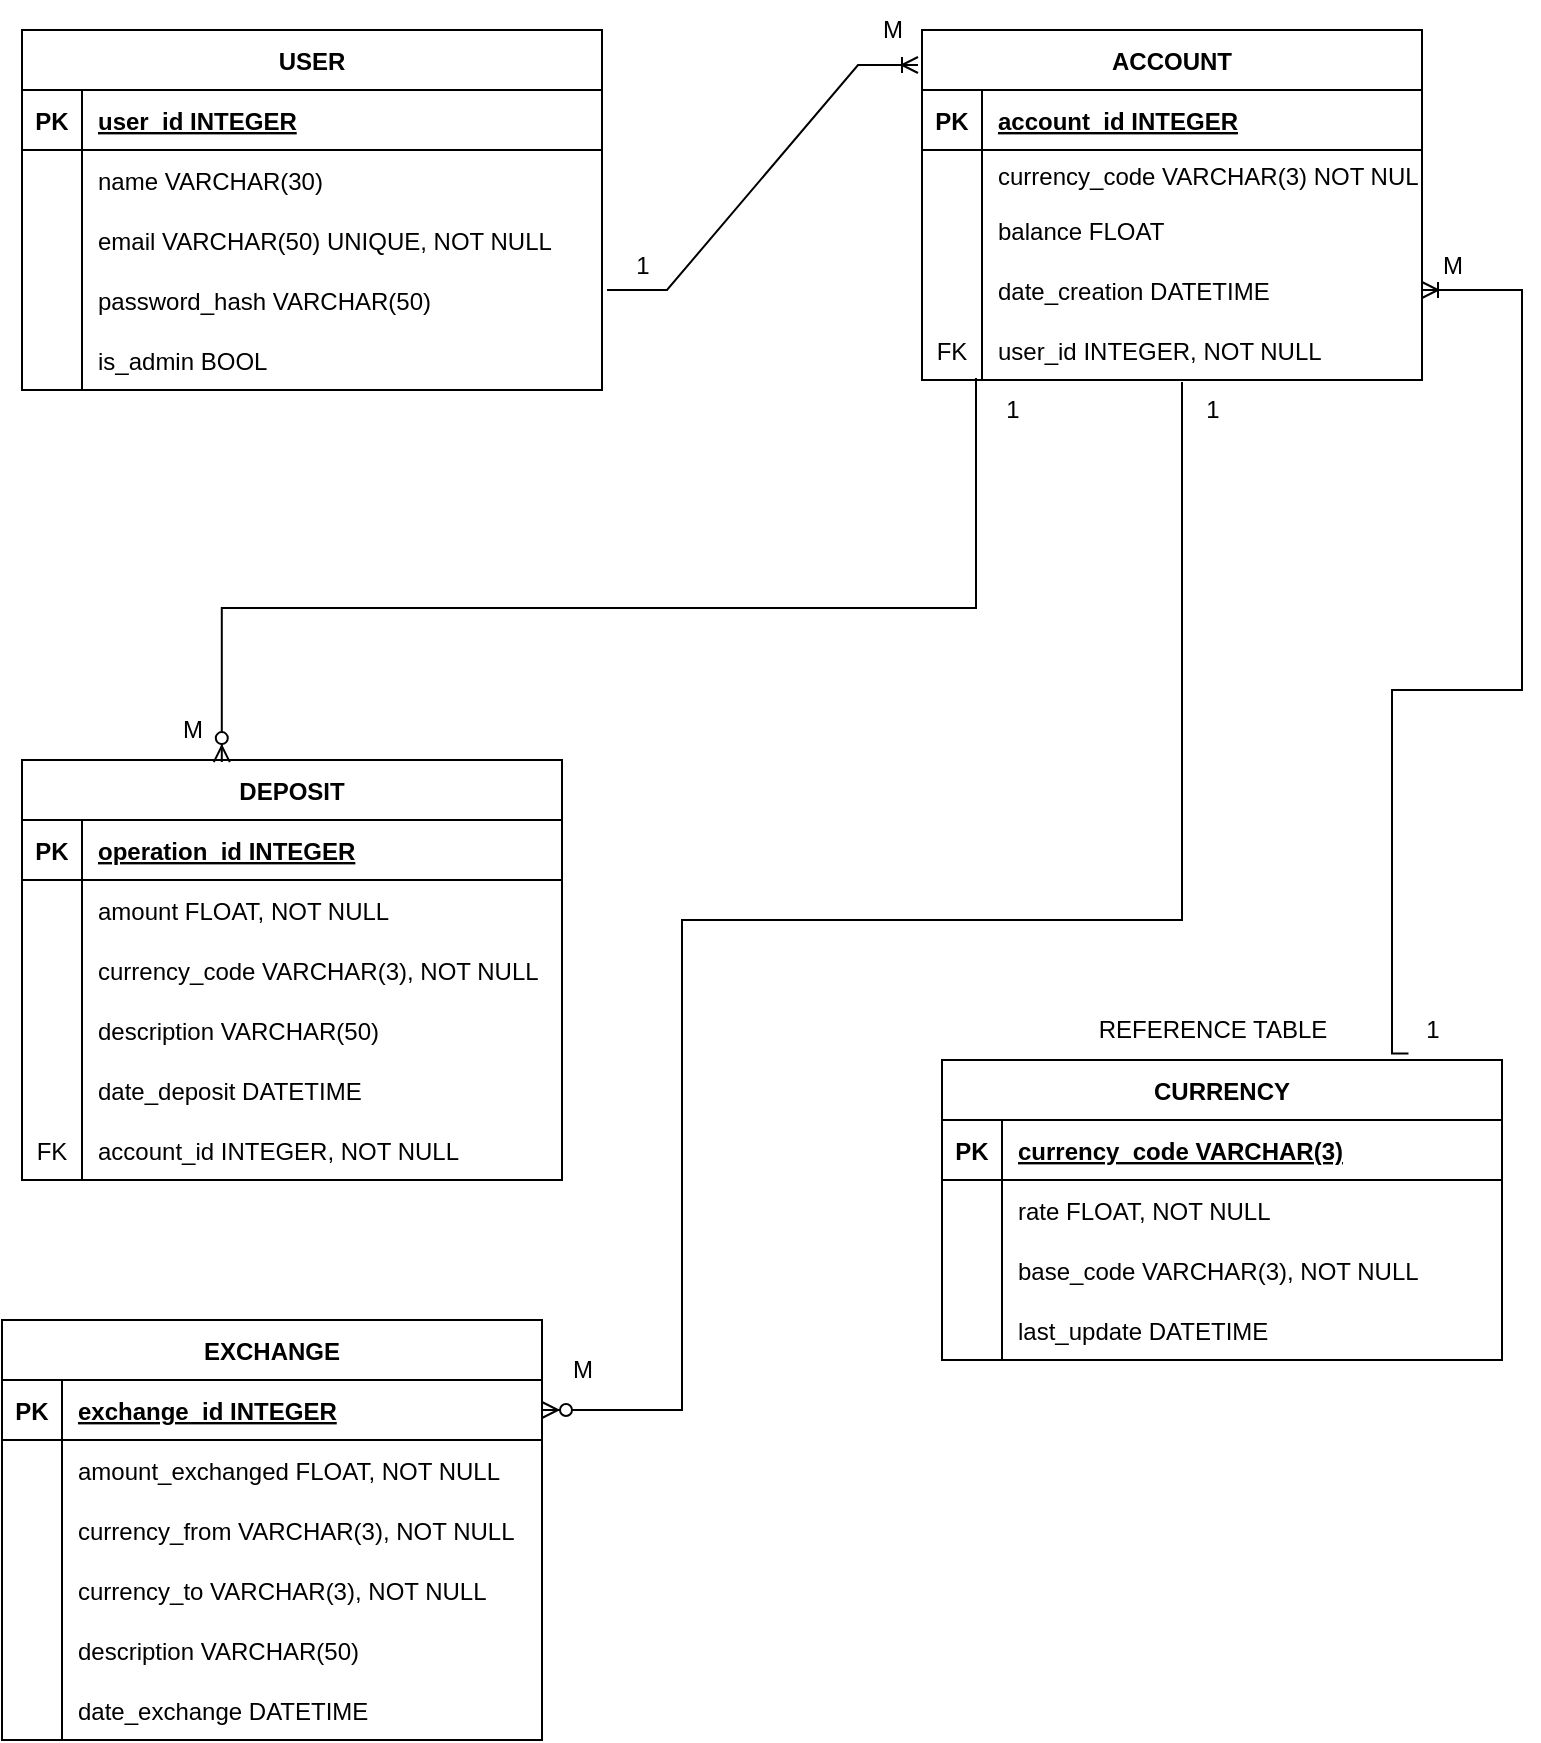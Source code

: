 <mxfile version="24.7.14">
  <diagram id="R2lEEEUBdFMjLlhIrx00" name="Page-1">
    <mxGraphModel dx="1434" dy="738" grid="1" gridSize="10" guides="1" tooltips="1" connect="1" arrows="1" fold="1" page="1" pageScale="1" pageWidth="850" pageHeight="1100" math="0" shadow="0" extFonts="Permanent Marker^https://fonts.googleapis.com/css?family=Permanent+Marker">
      <root>
        <mxCell id="0" />
        <mxCell id="1" parent="0" />
        <mxCell id="C-vyLk0tnHw3VtMMgP7b-23" value="USER" style="shape=table;startSize=30;container=1;collapsible=1;childLayout=tableLayout;fixedRows=1;rowLines=0;fontStyle=1;align=center;resizeLast=1;" parent="1" vertex="1">
          <mxGeometry x="80" y="135" width="290" height="180" as="geometry" />
        </mxCell>
        <mxCell id="C-vyLk0tnHw3VtMMgP7b-24" value="" style="shape=partialRectangle;collapsible=0;dropTarget=0;pointerEvents=0;fillColor=none;points=[[0,0.5],[1,0.5]];portConstraint=eastwest;top=0;left=0;right=0;bottom=1;" parent="C-vyLk0tnHw3VtMMgP7b-23" vertex="1">
          <mxGeometry y="30" width="290" height="30" as="geometry" />
        </mxCell>
        <mxCell id="C-vyLk0tnHw3VtMMgP7b-25" value="PK" style="shape=partialRectangle;overflow=hidden;connectable=0;fillColor=none;top=0;left=0;bottom=0;right=0;fontStyle=1;" parent="C-vyLk0tnHw3VtMMgP7b-24" vertex="1">
          <mxGeometry width="30" height="30" as="geometry">
            <mxRectangle width="30" height="30" as="alternateBounds" />
          </mxGeometry>
        </mxCell>
        <mxCell id="C-vyLk0tnHw3VtMMgP7b-26" value="user_id INTEGER" style="shape=partialRectangle;overflow=hidden;connectable=0;fillColor=none;top=0;left=0;bottom=0;right=0;align=left;spacingLeft=6;fontStyle=5;" parent="C-vyLk0tnHw3VtMMgP7b-24" vertex="1">
          <mxGeometry x="30" width="260" height="30" as="geometry">
            <mxRectangle width="260" height="30" as="alternateBounds" />
          </mxGeometry>
        </mxCell>
        <mxCell id="C-vyLk0tnHw3VtMMgP7b-27" value="" style="shape=partialRectangle;collapsible=0;dropTarget=0;pointerEvents=0;fillColor=none;points=[[0,0.5],[1,0.5]];portConstraint=eastwest;top=0;left=0;right=0;bottom=0;" parent="C-vyLk0tnHw3VtMMgP7b-23" vertex="1">
          <mxGeometry y="60" width="290" height="30" as="geometry" />
        </mxCell>
        <mxCell id="C-vyLk0tnHw3VtMMgP7b-28" value="" style="shape=partialRectangle;overflow=hidden;connectable=0;fillColor=none;top=0;left=0;bottom=0;right=0;" parent="C-vyLk0tnHw3VtMMgP7b-27" vertex="1">
          <mxGeometry width="30" height="30" as="geometry">
            <mxRectangle width="30" height="30" as="alternateBounds" />
          </mxGeometry>
        </mxCell>
        <mxCell id="C-vyLk0tnHw3VtMMgP7b-29" value="name VARCHAR(30)" style="shape=partialRectangle;overflow=hidden;connectable=0;fillColor=none;top=0;left=0;bottom=0;right=0;align=left;spacingLeft=6;" parent="C-vyLk0tnHw3VtMMgP7b-27" vertex="1">
          <mxGeometry x="30" width="260" height="30" as="geometry">
            <mxRectangle width="260" height="30" as="alternateBounds" />
          </mxGeometry>
        </mxCell>
        <mxCell id="g5KCxfN041PWaLVJbJEF-1" style="shape=partialRectangle;collapsible=0;dropTarget=0;pointerEvents=0;fillColor=none;points=[[0,0.5],[1,0.5]];portConstraint=eastwest;top=0;left=0;right=0;bottom=0;" parent="C-vyLk0tnHw3VtMMgP7b-23" vertex="1">
          <mxGeometry y="90" width="290" height="30" as="geometry" />
        </mxCell>
        <mxCell id="g5KCxfN041PWaLVJbJEF-2" style="shape=partialRectangle;overflow=hidden;connectable=0;fillColor=none;top=0;left=0;bottom=0;right=0;" parent="g5KCxfN041PWaLVJbJEF-1" vertex="1">
          <mxGeometry width="30" height="30" as="geometry">
            <mxRectangle width="30" height="30" as="alternateBounds" />
          </mxGeometry>
        </mxCell>
        <mxCell id="g5KCxfN041PWaLVJbJEF-3" value="email VARCHAR(50) UNIQUE, NOT NULL" style="shape=partialRectangle;overflow=hidden;connectable=0;fillColor=none;top=0;left=0;bottom=0;right=0;align=left;spacingLeft=6;" parent="g5KCxfN041PWaLVJbJEF-1" vertex="1">
          <mxGeometry x="30" width="260" height="30" as="geometry">
            <mxRectangle width="260" height="30" as="alternateBounds" />
          </mxGeometry>
        </mxCell>
        <mxCell id="g5KCxfN041PWaLVJbJEF-4" style="shape=partialRectangle;collapsible=0;dropTarget=0;pointerEvents=0;fillColor=none;points=[[0,0.5],[1,0.5]];portConstraint=eastwest;top=0;left=0;right=0;bottom=0;" parent="C-vyLk0tnHw3VtMMgP7b-23" vertex="1">
          <mxGeometry y="120" width="290" height="30" as="geometry" />
        </mxCell>
        <mxCell id="g5KCxfN041PWaLVJbJEF-5" style="shape=partialRectangle;overflow=hidden;connectable=0;fillColor=none;top=0;left=0;bottom=0;right=0;" parent="g5KCxfN041PWaLVJbJEF-4" vertex="1">
          <mxGeometry width="30" height="30" as="geometry">
            <mxRectangle width="30" height="30" as="alternateBounds" />
          </mxGeometry>
        </mxCell>
        <mxCell id="g5KCxfN041PWaLVJbJEF-6" value="password_hash VARCHAR(50)" style="shape=partialRectangle;overflow=hidden;connectable=0;fillColor=none;top=0;left=0;bottom=0;right=0;align=left;spacingLeft=6;" parent="g5KCxfN041PWaLVJbJEF-4" vertex="1">
          <mxGeometry x="30" width="260" height="30" as="geometry">
            <mxRectangle width="260" height="30" as="alternateBounds" />
          </mxGeometry>
        </mxCell>
        <mxCell id="PulEYo1Ob-rFSfLaga_--1" style="shape=partialRectangle;collapsible=0;dropTarget=0;pointerEvents=0;fillColor=none;points=[[0,0.5],[1,0.5]];portConstraint=eastwest;top=0;left=0;right=0;bottom=0;" parent="C-vyLk0tnHw3VtMMgP7b-23" vertex="1">
          <mxGeometry y="150" width="290" height="30" as="geometry" />
        </mxCell>
        <mxCell id="PulEYo1Ob-rFSfLaga_--2" style="shape=partialRectangle;overflow=hidden;connectable=0;fillColor=none;top=0;left=0;bottom=0;right=0;" parent="PulEYo1Ob-rFSfLaga_--1" vertex="1">
          <mxGeometry width="30" height="30" as="geometry">
            <mxRectangle width="30" height="30" as="alternateBounds" />
          </mxGeometry>
        </mxCell>
        <mxCell id="PulEYo1Ob-rFSfLaga_--3" value="is_admin BOOL" style="shape=partialRectangle;overflow=hidden;connectable=0;fillColor=none;top=0;left=0;bottom=0;right=0;align=left;spacingLeft=6;" parent="PulEYo1Ob-rFSfLaga_--1" vertex="1">
          <mxGeometry x="30" width="260" height="30" as="geometry">
            <mxRectangle width="260" height="30" as="alternateBounds" />
          </mxGeometry>
        </mxCell>
        <mxCell id="C-vyLk0tnHw3VtMMgP7b-2" value="ACCOUNT" style="shape=table;startSize=30;container=1;collapsible=1;childLayout=tableLayout;fixedRows=1;rowLines=0;fontStyle=1;align=center;resizeLast=1;" parent="1" vertex="1">
          <mxGeometry x="530" y="135" width="250" height="175" as="geometry" />
        </mxCell>
        <mxCell id="C-vyLk0tnHw3VtMMgP7b-3" value="" style="shape=partialRectangle;collapsible=0;dropTarget=0;pointerEvents=0;fillColor=none;points=[[0,0.5],[1,0.5]];portConstraint=eastwest;top=0;left=0;right=0;bottom=1;" parent="C-vyLk0tnHw3VtMMgP7b-2" vertex="1">
          <mxGeometry y="30" width="250" height="30" as="geometry" />
        </mxCell>
        <mxCell id="C-vyLk0tnHw3VtMMgP7b-4" value="PK" style="shape=partialRectangle;overflow=hidden;connectable=0;fillColor=none;top=0;left=0;bottom=0;right=0;fontStyle=1;" parent="C-vyLk0tnHw3VtMMgP7b-3" vertex="1">
          <mxGeometry width="30" height="30" as="geometry">
            <mxRectangle width="30" height="30" as="alternateBounds" />
          </mxGeometry>
        </mxCell>
        <mxCell id="C-vyLk0tnHw3VtMMgP7b-5" value="account_id INTEGER" style="shape=partialRectangle;overflow=hidden;connectable=0;fillColor=none;top=0;left=0;bottom=0;right=0;align=left;spacingLeft=6;fontStyle=5;" parent="C-vyLk0tnHw3VtMMgP7b-3" vertex="1">
          <mxGeometry x="30" width="220" height="30" as="geometry">
            <mxRectangle width="220" height="30" as="alternateBounds" />
          </mxGeometry>
        </mxCell>
        <mxCell id="C-vyLk0tnHw3VtMMgP7b-6" value="" style="shape=partialRectangle;collapsible=0;dropTarget=0;pointerEvents=0;fillColor=none;points=[[0,0.5],[1,0.5]];portConstraint=eastwest;top=0;left=0;right=0;bottom=0;" parent="C-vyLk0tnHw3VtMMgP7b-2" vertex="1">
          <mxGeometry y="60" width="250" height="25" as="geometry" />
        </mxCell>
        <mxCell id="C-vyLk0tnHw3VtMMgP7b-7" value="" style="shape=partialRectangle;overflow=hidden;connectable=0;fillColor=none;top=0;left=0;bottom=0;right=0;" parent="C-vyLk0tnHw3VtMMgP7b-6" vertex="1">
          <mxGeometry width="30" height="25" as="geometry">
            <mxRectangle width="30" height="25" as="alternateBounds" />
          </mxGeometry>
        </mxCell>
        <mxCell id="C-vyLk0tnHw3VtMMgP7b-8" value="currency_code VARCHAR(3) NOT NULL" style="shape=partialRectangle;overflow=hidden;connectable=0;fillColor=none;top=0;left=0;bottom=0;right=0;align=left;spacingLeft=6;" parent="C-vyLk0tnHw3VtMMgP7b-6" vertex="1">
          <mxGeometry x="30" width="220" height="25" as="geometry">
            <mxRectangle width="220" height="25" as="alternateBounds" />
          </mxGeometry>
        </mxCell>
        <mxCell id="g5KCxfN041PWaLVJbJEF-13" style="shape=partialRectangle;collapsible=0;dropTarget=0;pointerEvents=0;fillColor=none;points=[[0,0.5],[1,0.5]];portConstraint=eastwest;top=0;left=0;right=0;bottom=0;" parent="C-vyLk0tnHw3VtMMgP7b-2" vertex="1">
          <mxGeometry y="85" width="250" height="30" as="geometry" />
        </mxCell>
        <mxCell id="g5KCxfN041PWaLVJbJEF-14" value="" style="shape=partialRectangle;overflow=hidden;connectable=0;fillColor=none;top=0;left=0;bottom=0;right=0;" parent="g5KCxfN041PWaLVJbJEF-13" vertex="1">
          <mxGeometry width="30" height="30" as="geometry">
            <mxRectangle width="30" height="30" as="alternateBounds" />
          </mxGeometry>
        </mxCell>
        <mxCell id="g5KCxfN041PWaLVJbJEF-15" value="balance FLOAT" style="shape=partialRectangle;overflow=hidden;connectable=0;fillColor=none;top=0;left=0;bottom=0;right=0;align=left;spacingLeft=6;" parent="g5KCxfN041PWaLVJbJEF-13" vertex="1">
          <mxGeometry x="30" width="220" height="30" as="geometry">
            <mxRectangle width="220" height="30" as="alternateBounds" />
          </mxGeometry>
        </mxCell>
        <mxCell id="C-vyLk0tnHw3VtMMgP7b-9" value="" style="shape=partialRectangle;collapsible=0;dropTarget=0;pointerEvents=0;fillColor=none;points=[[0,0.5],[1,0.5]];portConstraint=eastwest;top=0;left=0;right=0;bottom=0;" parent="C-vyLk0tnHw3VtMMgP7b-2" vertex="1">
          <mxGeometry y="115" width="250" height="30" as="geometry" />
        </mxCell>
        <mxCell id="C-vyLk0tnHw3VtMMgP7b-10" value="" style="shape=partialRectangle;overflow=hidden;connectable=0;fillColor=none;top=0;left=0;bottom=0;right=0;" parent="C-vyLk0tnHw3VtMMgP7b-9" vertex="1">
          <mxGeometry width="30" height="30" as="geometry">
            <mxRectangle width="30" height="30" as="alternateBounds" />
          </mxGeometry>
        </mxCell>
        <mxCell id="C-vyLk0tnHw3VtMMgP7b-11" value="date_creation DATETIME" style="shape=partialRectangle;overflow=hidden;connectable=0;fillColor=none;top=0;left=0;bottom=0;right=0;align=left;spacingLeft=6;" parent="C-vyLk0tnHw3VtMMgP7b-9" vertex="1">
          <mxGeometry x="30" width="220" height="30" as="geometry">
            <mxRectangle width="220" height="30" as="alternateBounds" />
          </mxGeometry>
        </mxCell>
        <mxCell id="g5KCxfN041PWaLVJbJEF-10" style="shape=partialRectangle;collapsible=0;dropTarget=0;pointerEvents=0;fillColor=none;points=[[0,0.5],[1,0.5]];portConstraint=eastwest;top=0;left=0;right=0;bottom=0;" parent="C-vyLk0tnHw3VtMMgP7b-2" vertex="1">
          <mxGeometry y="145" width="250" height="30" as="geometry" />
        </mxCell>
        <mxCell id="g5KCxfN041PWaLVJbJEF-11" value="FK" style="shape=partialRectangle;overflow=hidden;connectable=0;fillColor=none;top=0;left=0;bottom=0;right=0;" parent="g5KCxfN041PWaLVJbJEF-10" vertex="1">
          <mxGeometry width="30" height="30" as="geometry">
            <mxRectangle width="30" height="30" as="alternateBounds" />
          </mxGeometry>
        </mxCell>
        <mxCell id="g5KCxfN041PWaLVJbJEF-12" value="user_id INTEGER, NOT NULL" style="shape=partialRectangle;overflow=hidden;connectable=0;fillColor=none;top=0;left=0;bottom=0;right=0;align=left;spacingLeft=6;" parent="g5KCxfN041PWaLVJbJEF-10" vertex="1">
          <mxGeometry x="30" width="220" height="30" as="geometry">
            <mxRectangle width="220" height="30" as="alternateBounds" />
          </mxGeometry>
        </mxCell>
        <mxCell id="g5KCxfN041PWaLVJbJEF-16" value="DEPOSIT" style="shape=table;startSize=30;container=1;collapsible=1;childLayout=tableLayout;fixedRows=1;rowLines=0;fontStyle=1;align=center;resizeLast=1;" parent="1" vertex="1">
          <mxGeometry x="80" y="500" width="270" height="210" as="geometry" />
        </mxCell>
        <mxCell id="g5KCxfN041PWaLVJbJEF-17" value="" style="shape=partialRectangle;collapsible=0;dropTarget=0;pointerEvents=0;fillColor=none;points=[[0,0.5],[1,0.5]];portConstraint=eastwest;top=0;left=0;right=0;bottom=1;" parent="g5KCxfN041PWaLVJbJEF-16" vertex="1">
          <mxGeometry y="30" width="270" height="30" as="geometry" />
        </mxCell>
        <mxCell id="g5KCxfN041PWaLVJbJEF-18" value="PK" style="shape=partialRectangle;overflow=hidden;connectable=0;fillColor=none;top=0;left=0;bottom=0;right=0;fontStyle=1;" parent="g5KCxfN041PWaLVJbJEF-17" vertex="1">
          <mxGeometry width="30" height="30" as="geometry">
            <mxRectangle width="30" height="30" as="alternateBounds" />
          </mxGeometry>
        </mxCell>
        <mxCell id="g5KCxfN041PWaLVJbJEF-19" value="operation_id INTEGER" style="shape=partialRectangle;overflow=hidden;connectable=0;fillColor=none;top=0;left=0;bottom=0;right=0;align=left;spacingLeft=6;fontStyle=5;" parent="g5KCxfN041PWaLVJbJEF-17" vertex="1">
          <mxGeometry x="30" width="240" height="30" as="geometry">
            <mxRectangle width="240" height="30" as="alternateBounds" />
          </mxGeometry>
        </mxCell>
        <mxCell id="g5KCxfN041PWaLVJbJEF-20" value="" style="shape=partialRectangle;collapsible=0;dropTarget=0;pointerEvents=0;fillColor=none;points=[[0,0.5],[1,0.5]];portConstraint=eastwest;top=0;left=0;right=0;bottom=0;" parent="g5KCxfN041PWaLVJbJEF-16" vertex="1">
          <mxGeometry y="60" width="270" height="30" as="geometry" />
        </mxCell>
        <mxCell id="g5KCxfN041PWaLVJbJEF-21" value="" style="shape=partialRectangle;overflow=hidden;connectable=0;fillColor=none;top=0;left=0;bottom=0;right=0;" parent="g5KCxfN041PWaLVJbJEF-20" vertex="1">
          <mxGeometry width="30" height="30" as="geometry">
            <mxRectangle width="30" height="30" as="alternateBounds" />
          </mxGeometry>
        </mxCell>
        <mxCell id="g5KCxfN041PWaLVJbJEF-22" value="amount FLOAT, NOT NULL" style="shape=partialRectangle;overflow=hidden;connectable=0;fillColor=none;top=0;left=0;bottom=0;right=0;align=left;spacingLeft=6;" parent="g5KCxfN041PWaLVJbJEF-20" vertex="1">
          <mxGeometry x="30" width="240" height="30" as="geometry">
            <mxRectangle width="240" height="30" as="alternateBounds" />
          </mxGeometry>
        </mxCell>
        <mxCell id="g5KCxfN041PWaLVJbJEF-23" style="shape=partialRectangle;collapsible=0;dropTarget=0;pointerEvents=0;fillColor=none;points=[[0,0.5],[1,0.5]];portConstraint=eastwest;top=0;left=0;right=0;bottom=0;" parent="g5KCxfN041PWaLVJbJEF-16" vertex="1">
          <mxGeometry y="90" width="270" height="30" as="geometry" />
        </mxCell>
        <mxCell id="g5KCxfN041PWaLVJbJEF-24" value="" style="shape=partialRectangle;overflow=hidden;connectable=0;fillColor=none;top=0;left=0;bottom=0;right=0;" parent="g5KCxfN041PWaLVJbJEF-23" vertex="1">
          <mxGeometry width="30" height="30" as="geometry">
            <mxRectangle width="30" height="30" as="alternateBounds" />
          </mxGeometry>
        </mxCell>
        <mxCell id="g5KCxfN041PWaLVJbJEF-25" value="currency_code VARCHAR(3), NOT NULL" style="shape=partialRectangle;overflow=hidden;connectable=0;fillColor=none;top=0;left=0;bottom=0;right=0;align=left;spacingLeft=6;" parent="g5KCxfN041PWaLVJbJEF-23" vertex="1">
          <mxGeometry x="30" width="240" height="30" as="geometry">
            <mxRectangle width="240" height="30" as="alternateBounds" />
          </mxGeometry>
        </mxCell>
        <mxCell id="g5KCxfN041PWaLVJbJEF-26" value="" style="shape=partialRectangle;collapsible=0;dropTarget=0;pointerEvents=0;fillColor=none;points=[[0,0.5],[1,0.5]];portConstraint=eastwest;top=0;left=0;right=0;bottom=0;" parent="g5KCxfN041PWaLVJbJEF-16" vertex="1">
          <mxGeometry y="120" width="270" height="30" as="geometry" />
        </mxCell>
        <mxCell id="g5KCxfN041PWaLVJbJEF-27" value="" style="shape=partialRectangle;overflow=hidden;connectable=0;fillColor=none;top=0;left=0;bottom=0;right=0;" parent="g5KCxfN041PWaLVJbJEF-26" vertex="1">
          <mxGeometry width="30" height="30" as="geometry">
            <mxRectangle width="30" height="30" as="alternateBounds" />
          </mxGeometry>
        </mxCell>
        <mxCell id="g5KCxfN041PWaLVJbJEF-28" value="description VARCHAR(50)" style="shape=partialRectangle;overflow=hidden;connectable=0;fillColor=none;top=0;left=0;bottom=0;right=0;align=left;spacingLeft=6;" parent="g5KCxfN041PWaLVJbJEF-26" vertex="1">
          <mxGeometry x="30" width="240" height="30" as="geometry">
            <mxRectangle width="240" height="30" as="alternateBounds" />
          </mxGeometry>
        </mxCell>
        <mxCell id="g5KCxfN041PWaLVJbJEF-29" style="shape=partialRectangle;collapsible=0;dropTarget=0;pointerEvents=0;fillColor=none;points=[[0,0.5],[1,0.5]];portConstraint=eastwest;top=0;left=0;right=0;bottom=0;" parent="g5KCxfN041PWaLVJbJEF-16" vertex="1">
          <mxGeometry y="150" width="270" height="30" as="geometry" />
        </mxCell>
        <mxCell id="g5KCxfN041PWaLVJbJEF-30" value="" style="shape=partialRectangle;overflow=hidden;connectable=0;fillColor=none;top=0;left=0;bottom=0;right=0;" parent="g5KCxfN041PWaLVJbJEF-29" vertex="1">
          <mxGeometry width="30" height="30" as="geometry">
            <mxRectangle width="30" height="30" as="alternateBounds" />
          </mxGeometry>
        </mxCell>
        <mxCell id="g5KCxfN041PWaLVJbJEF-31" value="date_deposit DATETIME" style="shape=partialRectangle;overflow=hidden;connectable=0;fillColor=none;top=0;left=0;bottom=0;right=0;align=left;spacingLeft=6;" parent="g5KCxfN041PWaLVJbJEF-29" vertex="1">
          <mxGeometry x="30" width="240" height="30" as="geometry">
            <mxRectangle width="240" height="30" as="alternateBounds" />
          </mxGeometry>
        </mxCell>
        <mxCell id="g5KCxfN041PWaLVJbJEF-32" style="shape=partialRectangle;collapsible=0;dropTarget=0;pointerEvents=0;fillColor=none;points=[[0,0.5],[1,0.5]];portConstraint=eastwest;top=0;left=0;right=0;bottom=0;" parent="g5KCxfN041PWaLVJbJEF-16" vertex="1">
          <mxGeometry y="180" width="270" height="30" as="geometry" />
        </mxCell>
        <mxCell id="g5KCxfN041PWaLVJbJEF-33" value="FK" style="shape=partialRectangle;overflow=hidden;connectable=0;fillColor=none;top=0;left=0;bottom=0;right=0;" parent="g5KCxfN041PWaLVJbJEF-32" vertex="1">
          <mxGeometry width="30" height="30" as="geometry">
            <mxRectangle width="30" height="30" as="alternateBounds" />
          </mxGeometry>
        </mxCell>
        <mxCell id="g5KCxfN041PWaLVJbJEF-34" value="account_id INTEGER, NOT NULL" style="shape=partialRectangle;overflow=hidden;connectable=0;fillColor=none;top=0;left=0;bottom=0;right=0;align=left;spacingLeft=6;" parent="g5KCxfN041PWaLVJbJEF-32" vertex="1">
          <mxGeometry x="30" width="240" height="30" as="geometry">
            <mxRectangle width="240" height="30" as="alternateBounds" />
          </mxGeometry>
        </mxCell>
        <mxCell id="g5KCxfN041PWaLVJbJEF-38" value="EXCHANGE" style="shape=table;startSize=30;container=1;collapsible=1;childLayout=tableLayout;fixedRows=1;rowLines=0;fontStyle=1;align=center;resizeLast=1;" parent="1" vertex="1">
          <mxGeometry x="70" y="780" width="270" height="210" as="geometry" />
        </mxCell>
        <mxCell id="g5KCxfN041PWaLVJbJEF-39" value="" style="shape=partialRectangle;collapsible=0;dropTarget=0;pointerEvents=0;fillColor=none;points=[[0,0.5],[1,0.5]];portConstraint=eastwest;top=0;left=0;right=0;bottom=1;" parent="g5KCxfN041PWaLVJbJEF-38" vertex="1">
          <mxGeometry y="30" width="270" height="30" as="geometry" />
        </mxCell>
        <mxCell id="g5KCxfN041PWaLVJbJEF-40" value="PK" style="shape=partialRectangle;overflow=hidden;connectable=0;fillColor=none;top=0;left=0;bottom=0;right=0;fontStyle=1;" parent="g5KCxfN041PWaLVJbJEF-39" vertex="1">
          <mxGeometry width="30" height="30" as="geometry">
            <mxRectangle width="30" height="30" as="alternateBounds" />
          </mxGeometry>
        </mxCell>
        <mxCell id="g5KCxfN041PWaLVJbJEF-41" value="exchange_id INTEGER" style="shape=partialRectangle;overflow=hidden;connectable=0;fillColor=none;top=0;left=0;bottom=0;right=0;align=left;spacingLeft=6;fontStyle=5;" parent="g5KCxfN041PWaLVJbJEF-39" vertex="1">
          <mxGeometry x="30" width="240" height="30" as="geometry">
            <mxRectangle width="240" height="30" as="alternateBounds" />
          </mxGeometry>
        </mxCell>
        <mxCell id="g5KCxfN041PWaLVJbJEF-42" value="" style="shape=partialRectangle;collapsible=0;dropTarget=0;pointerEvents=0;fillColor=none;points=[[0,0.5],[1,0.5]];portConstraint=eastwest;top=0;left=0;right=0;bottom=0;" parent="g5KCxfN041PWaLVJbJEF-38" vertex="1">
          <mxGeometry y="60" width="270" height="30" as="geometry" />
        </mxCell>
        <mxCell id="g5KCxfN041PWaLVJbJEF-43" value="" style="shape=partialRectangle;overflow=hidden;connectable=0;fillColor=none;top=0;left=0;bottom=0;right=0;" parent="g5KCxfN041PWaLVJbJEF-42" vertex="1">
          <mxGeometry width="30" height="30" as="geometry">
            <mxRectangle width="30" height="30" as="alternateBounds" />
          </mxGeometry>
        </mxCell>
        <mxCell id="g5KCxfN041PWaLVJbJEF-44" value="amount_exchanged FLOAT, NOT NULL" style="shape=partialRectangle;overflow=hidden;connectable=0;fillColor=none;top=0;left=0;bottom=0;right=0;align=left;spacingLeft=6;" parent="g5KCxfN041PWaLVJbJEF-42" vertex="1">
          <mxGeometry x="30" width="240" height="30" as="geometry">
            <mxRectangle width="240" height="30" as="alternateBounds" />
          </mxGeometry>
        </mxCell>
        <mxCell id="g5KCxfN041PWaLVJbJEF-45" style="shape=partialRectangle;collapsible=0;dropTarget=0;pointerEvents=0;fillColor=none;points=[[0,0.5],[1,0.5]];portConstraint=eastwest;top=0;left=0;right=0;bottom=0;" parent="g5KCxfN041PWaLVJbJEF-38" vertex="1">
          <mxGeometry y="90" width="270" height="30" as="geometry" />
        </mxCell>
        <mxCell id="g5KCxfN041PWaLVJbJEF-46" value="" style="shape=partialRectangle;overflow=hidden;connectable=0;fillColor=none;top=0;left=0;bottom=0;right=0;" parent="g5KCxfN041PWaLVJbJEF-45" vertex="1">
          <mxGeometry width="30" height="30" as="geometry">
            <mxRectangle width="30" height="30" as="alternateBounds" />
          </mxGeometry>
        </mxCell>
        <mxCell id="g5KCxfN041PWaLVJbJEF-47" value="currency_from VARCHAR(3), NOT NULL" style="shape=partialRectangle;overflow=hidden;connectable=0;fillColor=none;top=0;left=0;bottom=0;right=0;align=left;spacingLeft=6;" parent="g5KCxfN041PWaLVJbJEF-45" vertex="1">
          <mxGeometry x="30" width="240" height="30" as="geometry">
            <mxRectangle width="240" height="30" as="alternateBounds" />
          </mxGeometry>
        </mxCell>
        <mxCell id="fQaykVxnWzVTDkNbT8_q-42" style="shape=partialRectangle;collapsible=0;dropTarget=0;pointerEvents=0;fillColor=none;points=[[0,0.5],[1,0.5]];portConstraint=eastwest;top=0;left=0;right=0;bottom=0;" parent="g5KCxfN041PWaLVJbJEF-38" vertex="1">
          <mxGeometry y="120" width="270" height="30" as="geometry" />
        </mxCell>
        <mxCell id="fQaykVxnWzVTDkNbT8_q-43" style="shape=partialRectangle;overflow=hidden;connectable=0;fillColor=none;top=0;left=0;bottom=0;right=0;" parent="fQaykVxnWzVTDkNbT8_q-42" vertex="1">
          <mxGeometry width="30" height="30" as="geometry">
            <mxRectangle width="30" height="30" as="alternateBounds" />
          </mxGeometry>
        </mxCell>
        <mxCell id="fQaykVxnWzVTDkNbT8_q-44" value="currency_to VARCHAR(3), NOT NULL" style="shape=partialRectangle;overflow=hidden;connectable=0;fillColor=none;top=0;left=0;bottom=0;right=0;align=left;spacingLeft=6;" parent="fQaykVxnWzVTDkNbT8_q-42" vertex="1">
          <mxGeometry x="30" width="240" height="30" as="geometry">
            <mxRectangle width="240" height="30" as="alternateBounds" />
          </mxGeometry>
        </mxCell>
        <mxCell id="g5KCxfN041PWaLVJbJEF-48" value="" style="shape=partialRectangle;collapsible=0;dropTarget=0;pointerEvents=0;fillColor=none;points=[[0,0.5],[1,0.5]];portConstraint=eastwest;top=0;left=0;right=0;bottom=0;" parent="g5KCxfN041PWaLVJbJEF-38" vertex="1">
          <mxGeometry y="150" width="270" height="30" as="geometry" />
        </mxCell>
        <mxCell id="g5KCxfN041PWaLVJbJEF-49" value="" style="shape=partialRectangle;overflow=hidden;connectable=0;fillColor=none;top=0;left=0;bottom=0;right=0;" parent="g5KCxfN041PWaLVJbJEF-48" vertex="1">
          <mxGeometry width="30" height="30" as="geometry">
            <mxRectangle width="30" height="30" as="alternateBounds" />
          </mxGeometry>
        </mxCell>
        <mxCell id="g5KCxfN041PWaLVJbJEF-50" value="description VARCHAR(50)" style="shape=partialRectangle;overflow=hidden;connectable=0;fillColor=none;top=0;left=0;bottom=0;right=0;align=left;spacingLeft=6;" parent="g5KCxfN041PWaLVJbJEF-48" vertex="1">
          <mxGeometry x="30" width="240" height="30" as="geometry">
            <mxRectangle width="240" height="30" as="alternateBounds" />
          </mxGeometry>
        </mxCell>
        <mxCell id="dGQCYFGBuRPOIR-AmKwb-1" style="shape=partialRectangle;collapsible=0;dropTarget=0;pointerEvents=0;fillColor=none;points=[[0,0.5],[1,0.5]];portConstraint=eastwest;top=0;left=0;right=0;bottom=0;" parent="g5KCxfN041PWaLVJbJEF-38" vertex="1">
          <mxGeometry y="180" width="270" height="30" as="geometry" />
        </mxCell>
        <mxCell id="dGQCYFGBuRPOIR-AmKwb-2" style="shape=partialRectangle;overflow=hidden;connectable=0;fillColor=none;top=0;left=0;bottom=0;right=0;" parent="dGQCYFGBuRPOIR-AmKwb-1" vertex="1">
          <mxGeometry width="30" height="30" as="geometry">
            <mxRectangle width="30" height="30" as="alternateBounds" />
          </mxGeometry>
        </mxCell>
        <mxCell id="dGQCYFGBuRPOIR-AmKwb-3" value="date_exchange DATETIME" style="shape=partialRectangle;overflow=hidden;connectable=0;fillColor=none;top=0;left=0;bottom=0;right=0;align=left;spacingLeft=6;" parent="dGQCYFGBuRPOIR-AmKwb-1" vertex="1">
          <mxGeometry x="30" width="240" height="30" as="geometry">
            <mxRectangle width="240" height="30" as="alternateBounds" />
          </mxGeometry>
        </mxCell>
        <mxCell id="PulEYo1Ob-rFSfLaga_--44" value="" style="edgeStyle=entityRelationEdgeStyle;fontSize=12;html=1;endArrow=ERoneToMany;rounded=0;entryX=-0.008;entryY=0.1;entryDx=0;entryDy=0;entryPerimeter=0;" parent="1" target="C-vyLk0tnHw3VtMMgP7b-2" edge="1">
          <mxGeometry width="100" height="100" relative="1" as="geometry">
            <mxPoint x="372.5" y="265" as="sourcePoint" />
            <mxPoint x="497.5" y="160" as="targetPoint" />
          </mxGeometry>
        </mxCell>
        <mxCell id="PulEYo1Ob-rFSfLaga_--46" value="" style="edgeStyle=orthogonalEdgeStyle;fontSize=12;html=1;endArrow=ERzeroToMany;endFill=1;rounded=0;exitX=0.108;exitY=0.967;exitDx=0;exitDy=0;exitPerimeter=0;entryX=0.37;entryY=0.005;entryDx=0;entryDy=0;entryPerimeter=0;" parent="1" source="g5KCxfN041PWaLVJbJEF-10" target="g5KCxfN041PWaLVJbJEF-16" edge="1">
          <mxGeometry width="100" height="100" relative="1" as="geometry">
            <mxPoint x="810" y="150" as="sourcePoint" />
            <mxPoint x="170" y="490" as="targetPoint" />
            <Array as="points">
              <mxPoint x="557" y="424" />
              <mxPoint x="180" y="424" />
            </Array>
          </mxGeometry>
        </mxCell>
        <mxCell id="PulEYo1Ob-rFSfLaga_--52" value="M" style="text;html=1;align=center;verticalAlign=middle;resizable=0;points=[];autosize=1;strokeColor=none;fillColor=none;" parent="1" vertex="1">
          <mxGeometry x="500" y="120" width="30" height="30" as="geometry" />
        </mxCell>
        <mxCell id="PulEYo1Ob-rFSfLaga_--53" value="1" style="text;html=1;align=center;verticalAlign=middle;resizable=0;points=[];autosize=1;strokeColor=none;fillColor=none;" parent="1" vertex="1">
          <mxGeometry x="375" y="238" width="30" height="30" as="geometry" />
        </mxCell>
        <mxCell id="PulEYo1Ob-rFSfLaga_--66" value="M" style="text;html=1;align=center;verticalAlign=middle;resizable=0;points=[];autosize=1;strokeColor=none;fillColor=none;" parent="1" vertex="1">
          <mxGeometry x="150" y="470" width="30" height="30" as="geometry" />
        </mxCell>
        <mxCell id="PulEYo1Ob-rFSfLaga_--72" value="1" style="text;html=1;align=center;verticalAlign=middle;resizable=0;points=[];autosize=1;strokeColor=none;fillColor=none;" parent="1" vertex="1">
          <mxGeometry x="560" y="310" width="30" height="30" as="geometry" />
        </mxCell>
        <mxCell id="fQaykVxnWzVTDkNbT8_q-1" value="CURRENCY" style="shape=table;startSize=30;container=1;collapsible=1;childLayout=tableLayout;fixedRows=1;rowLines=0;fontStyle=1;align=center;resizeLast=1;" parent="1" vertex="1">
          <mxGeometry x="540" y="650" width="280" height="150" as="geometry" />
        </mxCell>
        <mxCell id="fQaykVxnWzVTDkNbT8_q-2" value="" style="shape=partialRectangle;collapsible=0;dropTarget=0;pointerEvents=0;fillColor=none;points=[[0,0.5],[1,0.5]];portConstraint=eastwest;top=0;left=0;right=0;bottom=1;" parent="fQaykVxnWzVTDkNbT8_q-1" vertex="1">
          <mxGeometry y="30" width="280" height="30" as="geometry" />
        </mxCell>
        <mxCell id="fQaykVxnWzVTDkNbT8_q-3" value="PK" style="shape=partialRectangle;overflow=hidden;connectable=0;fillColor=none;top=0;left=0;bottom=0;right=0;fontStyle=1;" parent="fQaykVxnWzVTDkNbT8_q-2" vertex="1">
          <mxGeometry width="30" height="30" as="geometry">
            <mxRectangle width="30" height="30" as="alternateBounds" />
          </mxGeometry>
        </mxCell>
        <mxCell id="fQaykVxnWzVTDkNbT8_q-4" value="currency_code VARCHAR(3)" style="shape=partialRectangle;overflow=hidden;connectable=0;fillColor=none;top=0;left=0;bottom=0;right=0;align=left;spacingLeft=6;fontStyle=5;" parent="fQaykVxnWzVTDkNbT8_q-2" vertex="1">
          <mxGeometry x="30" width="250" height="30" as="geometry">
            <mxRectangle width="250" height="30" as="alternateBounds" />
          </mxGeometry>
        </mxCell>
        <mxCell id="fQaykVxnWzVTDkNbT8_q-5" value="" style="shape=partialRectangle;collapsible=0;dropTarget=0;pointerEvents=0;fillColor=none;points=[[0,0.5],[1,0.5]];portConstraint=eastwest;top=0;left=0;right=0;bottom=0;" parent="fQaykVxnWzVTDkNbT8_q-1" vertex="1">
          <mxGeometry y="60" width="280" height="30" as="geometry" />
        </mxCell>
        <mxCell id="fQaykVxnWzVTDkNbT8_q-6" value="" style="shape=partialRectangle;overflow=hidden;connectable=0;fillColor=none;top=0;left=0;bottom=0;right=0;" parent="fQaykVxnWzVTDkNbT8_q-5" vertex="1">
          <mxGeometry width="30" height="30" as="geometry">
            <mxRectangle width="30" height="30" as="alternateBounds" />
          </mxGeometry>
        </mxCell>
        <mxCell id="fQaykVxnWzVTDkNbT8_q-7" value="rate FLOAT, NOT NULL" style="shape=partialRectangle;overflow=hidden;connectable=0;fillColor=none;top=0;left=0;bottom=0;right=0;align=left;spacingLeft=6;" parent="fQaykVxnWzVTDkNbT8_q-5" vertex="1">
          <mxGeometry x="30" width="250" height="30" as="geometry">
            <mxRectangle width="250" height="30" as="alternateBounds" />
          </mxGeometry>
        </mxCell>
        <mxCell id="fQaykVxnWzVTDkNbT8_q-8" style="shape=partialRectangle;collapsible=0;dropTarget=0;pointerEvents=0;fillColor=none;points=[[0,0.5],[1,0.5]];portConstraint=eastwest;top=0;left=0;right=0;bottom=0;" parent="fQaykVxnWzVTDkNbT8_q-1" vertex="1">
          <mxGeometry y="90" width="280" height="30" as="geometry" />
        </mxCell>
        <mxCell id="fQaykVxnWzVTDkNbT8_q-9" value="" style="shape=partialRectangle;overflow=hidden;connectable=0;fillColor=none;top=0;left=0;bottom=0;right=0;" parent="fQaykVxnWzVTDkNbT8_q-8" vertex="1">
          <mxGeometry width="30" height="30" as="geometry">
            <mxRectangle width="30" height="30" as="alternateBounds" />
          </mxGeometry>
        </mxCell>
        <mxCell id="fQaykVxnWzVTDkNbT8_q-10" value="base_code VARCHAR(3), NOT NULL" style="shape=partialRectangle;overflow=hidden;connectable=0;fillColor=none;top=0;left=0;bottom=0;right=0;align=left;spacingLeft=6;" parent="fQaykVxnWzVTDkNbT8_q-8" vertex="1">
          <mxGeometry x="30" width="250" height="30" as="geometry">
            <mxRectangle width="250" height="30" as="alternateBounds" />
          </mxGeometry>
        </mxCell>
        <mxCell id="fQaykVxnWzVTDkNbT8_q-11" value="" style="shape=partialRectangle;collapsible=0;dropTarget=0;pointerEvents=0;fillColor=none;points=[[0,0.5],[1,0.5]];portConstraint=eastwest;top=0;left=0;right=0;bottom=0;" parent="fQaykVxnWzVTDkNbT8_q-1" vertex="1">
          <mxGeometry y="120" width="280" height="30" as="geometry" />
        </mxCell>
        <mxCell id="fQaykVxnWzVTDkNbT8_q-12" value="" style="shape=partialRectangle;overflow=hidden;connectable=0;fillColor=none;top=0;left=0;bottom=0;right=0;" parent="fQaykVxnWzVTDkNbT8_q-11" vertex="1">
          <mxGeometry width="30" height="30" as="geometry">
            <mxRectangle width="30" height="30" as="alternateBounds" />
          </mxGeometry>
        </mxCell>
        <mxCell id="fQaykVxnWzVTDkNbT8_q-13" value="last_update DATETIME" style="shape=partialRectangle;overflow=hidden;connectable=0;fillColor=none;top=0;left=0;bottom=0;right=0;align=left;spacingLeft=6;" parent="fQaykVxnWzVTDkNbT8_q-11" vertex="1">
          <mxGeometry x="30" width="250" height="30" as="geometry">
            <mxRectangle width="250" height="30" as="alternateBounds" />
          </mxGeometry>
        </mxCell>
        <mxCell id="fQaykVxnWzVTDkNbT8_q-23" value="REFERENCE TABLE" style="text;html=1;align=center;verticalAlign=middle;resizable=0;points=[];autosize=1;strokeColor=none;fillColor=none;" parent="1" vertex="1">
          <mxGeometry x="605" y="620" width="140" height="30" as="geometry" />
        </mxCell>
        <mxCell id="0CoUebogwF_C8OyCxNdo-1" value="" style="edgeStyle=orthogonalEdgeStyle;fontSize=12;html=1;endArrow=ERzeroToMany;endFill=1;rounded=0;entryX=1;entryY=0.5;entryDx=0;entryDy=0;exitX=0.52;exitY=1.033;exitDx=0;exitDy=0;exitPerimeter=0;" parent="1" source="g5KCxfN041PWaLVJbJEF-10" target="g5KCxfN041PWaLVJbJEF-39" edge="1">
          <mxGeometry width="100" height="100" relative="1" as="geometry">
            <mxPoint x="612" y="220" as="sourcePoint" />
            <mxPoint x="500" y="535.01" as="targetPoint" />
            <Array as="points">
              <mxPoint x="660" y="580" />
              <mxPoint x="410" y="580" />
              <mxPoint x="410" y="825" />
            </Array>
          </mxGeometry>
        </mxCell>
        <mxCell id="0CoUebogwF_C8OyCxNdo-2" value="1" style="text;html=1;align=center;verticalAlign=middle;resizable=0;points=[];autosize=1;strokeColor=none;fillColor=none;" parent="1" vertex="1">
          <mxGeometry x="660" y="310" width="30" height="30" as="geometry" />
        </mxCell>
        <mxCell id="0CoUebogwF_C8OyCxNdo-3" value="M" style="text;html=1;align=center;verticalAlign=middle;resizable=0;points=[];autosize=1;strokeColor=none;fillColor=none;" parent="1" vertex="1">
          <mxGeometry x="345" y="790" width="30" height="30" as="geometry" />
        </mxCell>
        <mxCell id="lWOwqJEMk_V4L-E-iiff-2" value="" style="edgeStyle=orthogonalEdgeStyle;fontSize=12;html=1;endArrow=ERoneToMany;rounded=0;exitX=0.833;exitY=-0.022;exitDx=0;exitDy=0;exitPerimeter=0;entryX=1;entryY=0.5;entryDx=0;entryDy=0;" parent="1" source="fQaykVxnWzVTDkNbT8_q-1" target="C-vyLk0tnHw3VtMMgP7b-9" edge="1">
          <mxGeometry width="100" height="100" relative="1" as="geometry">
            <mxPoint x="700" y="500" as="sourcePoint" />
            <mxPoint x="800" y="400" as="targetPoint" />
            <Array as="points">
              <mxPoint x="765" y="465" />
              <mxPoint x="830" y="465" />
              <mxPoint x="830" y="265" />
            </Array>
          </mxGeometry>
        </mxCell>
        <mxCell id="lWOwqJEMk_V4L-E-iiff-3" value="M" style="text;html=1;align=center;verticalAlign=middle;resizable=0;points=[];autosize=1;strokeColor=none;fillColor=none;" parent="1" vertex="1">
          <mxGeometry x="780" y="238" width="30" height="30" as="geometry" />
        </mxCell>
        <mxCell id="lWOwqJEMk_V4L-E-iiff-4" value="1" style="text;html=1;align=center;verticalAlign=middle;resizable=0;points=[];autosize=1;strokeColor=none;fillColor=none;" parent="1" vertex="1">
          <mxGeometry x="770" y="620" width="30" height="30" as="geometry" />
        </mxCell>
      </root>
    </mxGraphModel>
  </diagram>
</mxfile>
